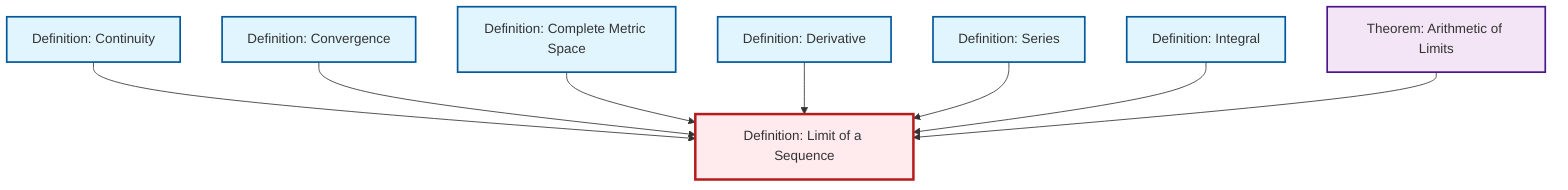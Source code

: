 graph TD
    classDef definition fill:#e1f5fe,stroke:#01579b,stroke-width:2px
    classDef theorem fill:#f3e5f5,stroke:#4a148c,stroke-width:2px
    classDef axiom fill:#fff3e0,stroke:#e65100,stroke-width:2px
    classDef example fill:#e8f5e9,stroke:#1b5e20,stroke-width:2px
    classDef current fill:#ffebee,stroke:#b71c1c,stroke-width:3px
    def-continuity["Definition: Continuity"]:::definition
    def-limit["Definition: Limit of a Sequence"]:::definition
    def-complete-metric-space["Definition: Complete Metric Space"]:::definition
    def-derivative["Definition: Derivative"]:::definition
    def-series["Definition: Series"]:::definition
    thm-limit-arithmetic["Theorem: Arithmetic of Limits"]:::theorem
    def-convergence["Definition: Convergence"]:::definition
    def-integral["Definition: Integral"]:::definition
    def-continuity --> def-limit
    def-convergence --> def-limit
    def-complete-metric-space --> def-limit
    def-derivative --> def-limit
    def-series --> def-limit
    def-integral --> def-limit
    thm-limit-arithmetic --> def-limit
    class def-limit current